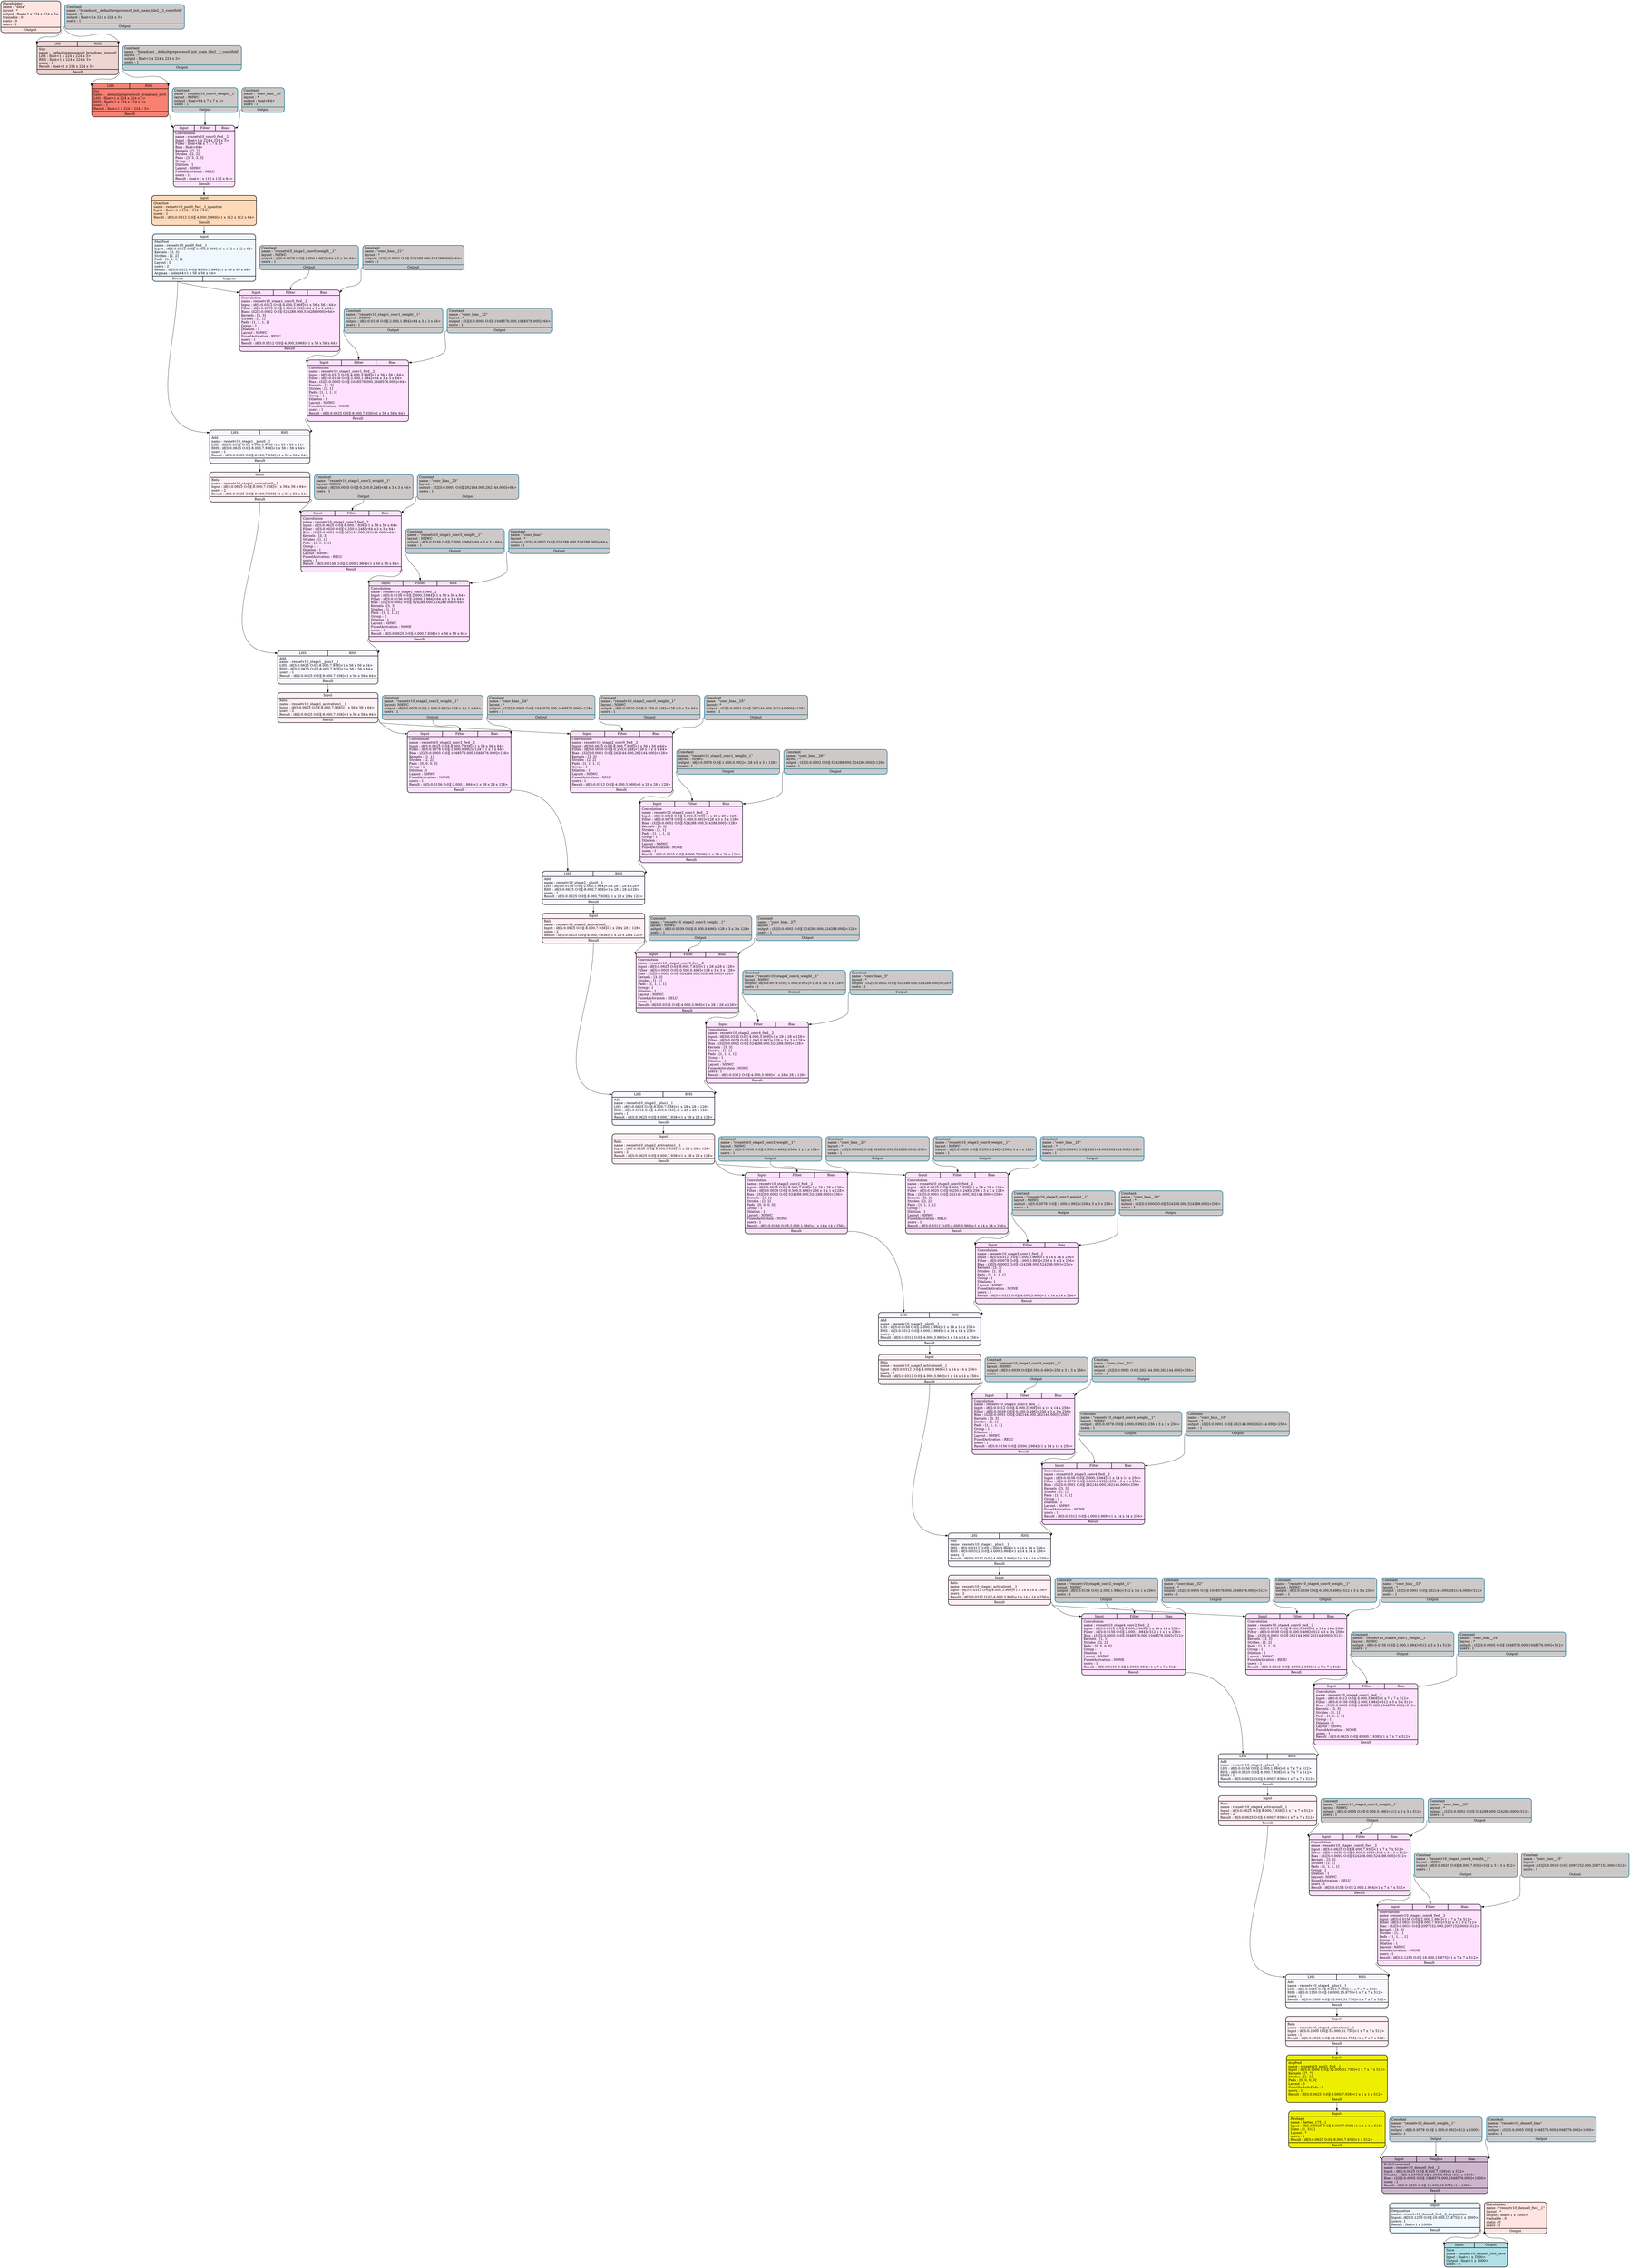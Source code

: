 digraph DAG {
	rankdir=TB;
resnetv10_stage4_conv4_fwd__2[
	label = "{{<Input>Input|<Filter>Filter|<Bias>Bias}|{Convolution\lname : resnetv10_stage4_conv4_fwd__2\lInput : i8[S:0.0156 O:0][-2.000,1.984]\<1 x 7 x 7 x 512\>\lFilter : i8[S:0.0625 O:0][-8.000,7.938]\<512 x 3 x 3 x 512\>\lBias : i32[S:0.0010 O:0][-2097152.000,2097152.000]\<512\>\lKernels : [3, 3]\lStrides : [1, 1]\lPads : [1, 1, 1, 1]\lGroup : 1\lDilation : 1\lLayout : NHWC\lFusedActivation : NONE\lusers : 1\lResult : i8[S:0.1250 O:0][-16.000,15.875]\<1 x 7 x 7 x 512\>\l}|{<Result>Result}}"
	shape = "record"
	style="filled,rounded"
	fillcolor=Thistle1
penwidth = 2];

resnetv10_stage4_conv3_fwd__2[
	label = "{{<Input>Input|<Filter>Filter|<Bias>Bias}|{Convolution\lname : resnetv10_stage4_conv3_fwd__2\lInput : i8[S:0.0625 O:0][-8.000,7.938]\<1 x 7 x 7 x 512\>\lFilter : i8[S:0.0039 O:0][-0.500,0.496]\<512 x 3 x 3 x 512\>\lBias : i32[S:0.0002 O:0][-524288.000,524288.000]\<512\>\lKernels : [3, 3]\lStrides : [1, 1]\lPads : [1, 1, 1, 1]\lGroup : 1\lDilation : 1\lLayout : NHWC\lFusedActivation : RELU\lusers : 1\lResult : i8[S:0.0156 O:0][-2.000,1.984]\<1 x 7 x 7 x 512\>\l}|{<Result>Result}}"
	shape = "record"
	style="filled,rounded"
	fillcolor=Thistle1
penwidth = 2];

resnetv10_stage4_activation0__1[
	label = "{{<Input>Input}|{Relu\lname : resnetv10_stage4_activation0__1\lInput : i8[S:0.0625 O:0][-8.000,7.938]\<1 x 7 x 7 x 512\>\lusers : 2\lResult : i8[S:0.0625 O:0][-8.000,7.938]\<1 x 7 x 7 x 512\>\l}|{<Result>Result}}"
	shape = "record"
	style="filled,rounded"
	fillcolor=LavenderBlush1
penwidth = 2];

resnetv10_stage4__plus0__1[
	label = "{{<LHS>LHS|<RHS>RHS}|{Add\lname : resnetv10_stage4__plus0__1\lLHS : i8[S:0.0156 O:0][-2.000,1.984]\<1 x 7 x 7 x 512\>\lRHS : i8[S:0.0625 O:0][-8.000,7.938]\<1 x 7 x 7 x 512\>\lusers : 1\lResult : i8[S:0.0625 O:0][-8.000,7.938]\<1 x 7 x 7 x 512\>\l}|{<Result>Result}}"
	shape = "record"
	style="filled,rounded"
	fillcolor=GhostWhite
penwidth = 2];

resnetv10_stage4_conv2_fwd__2[
	label = "{{<Input>Input|<Filter>Filter|<Bias>Bias}|{Convolution\lname : resnetv10_stage4_conv2_fwd__2\lInput : i8[S:0.0312 O:0][-4.000,3.969]\<1 x 14 x 14 x 256\>\lFilter : i8[S:0.0156 O:0][-2.000,1.984]\<512 x 1 x 1 x 256\>\lBias : i32[S:0.0005 O:0][-1048576.000,1048576.000]\<512\>\lKernels : [1, 1]\lStrides : [2, 2]\lPads : [0, 0, 0, 0]\lGroup : 1\lDilation : 1\lLayout : NHWC\lFusedActivation : NONE\lusers : 1\lResult : i8[S:0.0156 O:0][-2.000,1.984]\<1 x 7 x 7 x 512\>\l}|{<Result>Result}}"
	shape = "record"
	style="filled,rounded"
	fillcolor=Thistle1
penwidth = 2];

resnetv10_stage3_activation1__1[
	label = "{{<Input>Input}|{Relu\lname : resnetv10_stage3_activation1__1\lInput : i8[S:0.0312 O:0][-4.000,3.969]\<1 x 14 x 14 x 256\>\lusers : 2\lResult : i8[S:0.0312 O:0][-4.000,3.969]\<1 x 14 x 14 x 256\>\l}|{<Result>Result}}"
	shape = "record"
	style="filled,rounded"
	fillcolor=LavenderBlush1
penwidth = 2];

resnetv10_stage3__plus1__1[
	label = "{{<LHS>LHS|<RHS>RHS}|{Add\lname : resnetv10_stage3__plus1__1\lLHS : i8[S:0.0312 O:0][-4.000,3.969]\<1 x 14 x 14 x 256\>\lRHS : i8[S:0.0312 O:0][-4.000,3.969]\<1 x 14 x 14 x 256\>\lusers : 1\lResult : i8[S:0.0312 O:0][-4.000,3.969]\<1 x 14 x 14 x 256\>\l}|{<Result>Result}}"
	shape = "record"
	style="filled,rounded"
	fillcolor=GhostWhite
penwidth = 2];

resnetv10_stage3_activation0__1[
	label = "{{<Input>Input}|{Relu\lname : resnetv10_stage3_activation0__1\lInput : i8[S:0.0312 O:0][-4.000,3.969]\<1 x 14 x 14 x 256\>\lusers : 2\lResult : i8[S:0.0312 O:0][-4.000,3.969]\<1 x 14 x 14 x 256\>\l}|{<Result>Result}}"
	shape = "record"
	style="filled,rounded"
	fillcolor=LavenderBlush1
penwidth = 2];

resnetv10_stage3__plus0__1[
	label = "{{<LHS>LHS|<RHS>RHS}|{Add\lname : resnetv10_stage3__plus0__1\lLHS : i8[S:0.0156 O:0][-2.000,1.984]\<1 x 14 x 14 x 256\>\lRHS : i8[S:0.0312 O:0][-4.000,3.969]\<1 x 14 x 14 x 256\>\lusers : 1\lResult : i8[S:0.0312 O:0][-4.000,3.969]\<1 x 14 x 14 x 256\>\l}|{<Result>Result}}"
	shape = "record"
	style="filled,rounded"
	fillcolor=GhostWhite
penwidth = 2];

resnetv10_stage3_conv2_fwd__2[
	label = "{{<Input>Input|<Filter>Filter|<Bias>Bias}|{Convolution\lname : resnetv10_stage3_conv2_fwd__2\lInput : i8[S:0.0625 O:0][-8.000,7.938]\<1 x 28 x 28 x 128\>\lFilter : i8[S:0.0039 O:0][-0.500,0.496]\<256 x 1 x 1 x 128\>\lBias : i32[S:0.0002 O:0][-524288.000,524288.000]\<256\>\lKernels : [1, 1]\lStrides : [2, 2]\lPads : [0, 0, 0, 0]\lGroup : 1\lDilation : 1\lLayout : NHWC\lFusedActivation : NONE\lusers : 1\lResult : i8[S:0.0156 O:0][-2.000,1.984]\<1 x 14 x 14 x 256\>\l}|{<Result>Result}}"
	shape = "record"
	style="filled,rounded"
	fillcolor=Thistle1
penwidth = 2];

resnetv10_stage2_activation1__1[
	label = "{{<Input>Input}|{Relu\lname : resnetv10_stage2_activation1__1\lInput : i8[S:0.0625 O:0][-8.000,7.938]\<1 x 28 x 28 x 128\>\lusers : 2\lResult : i8[S:0.0625 O:0][-8.000,7.938]\<1 x 28 x 28 x 128\>\l}|{<Result>Result}}"
	shape = "record"
	style="filled,rounded"
	fillcolor=LavenderBlush1
penwidth = 2];

resnetv10_stage2__plus1__1[
	label = "{{<LHS>LHS|<RHS>RHS}|{Add\lname : resnetv10_stage2__plus1__1\lLHS : i8[S:0.0625 O:0][-8.000,7.938]\<1 x 28 x 28 x 128\>\lRHS : i8[S:0.0312 O:0][-4.000,3.969]\<1 x 28 x 28 x 128\>\lusers : 1\lResult : i8[S:0.0625 O:0][-8.000,7.938]\<1 x 28 x 28 x 128\>\l}|{<Result>Result}}"
	shape = "record"
	style="filled,rounded"
	fillcolor=GhostWhite
penwidth = 2];

resnetv10_stage2_activation0__1[
	label = "{{<Input>Input}|{Relu\lname : resnetv10_stage2_activation0__1\lInput : i8[S:0.0625 O:0][-8.000,7.938]\<1 x 28 x 28 x 128\>\lusers : 2\lResult : i8[S:0.0625 O:0][-8.000,7.938]\<1 x 28 x 28 x 128\>\l}|{<Result>Result}}"
	shape = "record"
	style="filled,rounded"
	fillcolor=LavenderBlush1
penwidth = 2];

resnetv10_stage2__plus0__1[
	label = "{{<LHS>LHS|<RHS>RHS}|{Add\lname : resnetv10_stage2__plus0__1\lLHS : i8[S:0.0156 O:0][-2.000,1.984]\<1 x 28 x 28 x 128\>\lRHS : i8[S:0.0625 O:0][-8.000,7.938]\<1 x 28 x 28 x 128\>\lusers : 1\lResult : i8[S:0.0625 O:0][-8.000,7.938]\<1 x 28 x 28 x 128\>\l}|{<Result>Result}}"
	shape = "record"
	style="filled,rounded"
	fillcolor=GhostWhite
penwidth = 2];

resnetv10_stage2_conv2_fwd__2[
	label = "{{<Input>Input|<Filter>Filter|<Bias>Bias}|{Convolution\lname : resnetv10_stage2_conv2_fwd__2\lInput : i8[S:0.0625 O:0][-8.000,7.938]\<1 x 56 x 56 x 64\>\lFilter : i8[S:0.0078 O:0][-1.000,0.992]\<128 x 1 x 1 x 64\>\lBias : i32[S:0.0005 O:0][-1048576.000,1048576.000]\<128\>\lKernels : [1, 1]\lStrides : [2, 2]\lPads : [0, 0, 0, 0]\lGroup : 1\lDilation : 1\lLayout : NHWC\lFusedActivation : NONE\lusers : 1\lResult : i8[S:0.0156 O:0][-2.000,1.984]\<1 x 28 x 28 x 128\>\l}|{<Result>Result}}"
	shape = "record"
	style="filled,rounded"
	fillcolor=Thistle1
penwidth = 2];

resnetv10_stage1_activation1__1[
	label = "{{<Input>Input}|{Relu\lname : resnetv10_stage1_activation1__1\lInput : i8[S:0.0625 O:0][-8.000,7.938]\<1 x 56 x 56 x 64\>\lusers : 2\lResult : i8[S:0.0625 O:0][-8.000,7.938]\<1 x 56 x 56 x 64\>\l}|{<Result>Result}}"
	shape = "record"
	style="filled,rounded"
	fillcolor=LavenderBlush1
penwidth = 2];

resnetv10_stage1__plus1__1[
	label = "{{<LHS>LHS|<RHS>RHS}|{Add\lname : resnetv10_stage1__plus1__1\lLHS : i8[S:0.0625 O:0][-8.000,7.938]\<1 x 56 x 56 x 64\>\lRHS : i8[S:0.0625 O:0][-8.000,7.938]\<1 x 56 x 56 x 64\>\lusers : 1\lResult : i8[S:0.0625 O:0][-8.000,7.938]\<1 x 56 x 56 x 64\>\l}|{<Result>Result}}"
	shape = "record"
	style="filled,rounded"
	fillcolor=GhostWhite
penwidth = 2];

resnetv10_stage1_activation0__1[
	label = "{{<Input>Input}|{Relu\lname : resnetv10_stage1_activation0__1\lInput : i8[S:0.0625 O:0][-8.000,7.938]\<1 x 56 x 56 x 64\>\lusers : 2\lResult : i8[S:0.0625 O:0][-8.000,7.938]\<1 x 56 x 56 x 64\>\l}|{<Result>Result}}"
	shape = "record"
	style="filled,rounded"
	fillcolor=LavenderBlush1
penwidth = 2];

resnetv10_stage1__plus0__1[
	label = "{{<LHS>LHS|<RHS>RHS}|{Add\lname : resnetv10_stage1__plus0__1\lLHS : i8[S:0.0312 O:0][-4.000,3.969]\<1 x 56 x 56 x 64\>\lRHS : i8[S:0.0625 O:0][-8.000,7.938]\<1 x 56 x 56 x 64\>\lusers : 1\lResult : i8[S:0.0625 O:0][-8.000,7.938]\<1 x 56 x 56 x 64\>\l}|{<Result>Result}}"
	shape = "record"
	style="filled,rounded"
	fillcolor=GhostWhite
penwidth = 2];

resnetv10_pool0_fwd__1[
	label = "{{<Input>Input}|{MaxPool\lname : resnetv10_pool0_fwd__1\lInput : i8[S:0.0312 O:0][-4.000,3.969]\<1 x 112 x 112 x 64\>\lKernels : [3, 3]\lStrides : [2, 2]\lPads : [1, 1, 1, 1]\lLayout : 0\lusers : 2\lResult : i8[S:0.0312 O:0][-4.000,3.969]\<1 x 56 x 56 x 64\>\lArgmax : index64\<1 x 56 x 56 x 64\>\l}|{<Result>Result|<Argmax>Argmax}}"
	shape = "record"
	style="filled,rounded"
	fillcolor=AliceBlue
penwidth = 2];

resnetv10_pool0_fwd__1_quantize[
	label = "{{<Input>Input}|{Quantize\lname : resnetv10_pool0_fwd__1_quantize\lInput : float\<1 x 112 x 112 x 64\>\lusers : 1\lResult : i8[S:0.0312 O:0][-4.000,3.969]\<1 x 112 x 112 x 64\>\l}|{<Result>Result}}"
	shape = "record"
	style="filled,rounded"
	fillcolor=PeachPuff1
penwidth = 2];

resnetv10_conv0_fwd__2[
	label = "{{<Input>Input|<Filter>Filter|<Bias>Bias}|{Convolution\lname : resnetv10_conv0_fwd__2\lInput : float\<1 x 224 x 224 x 3\>\lFilter : float\<64 x 7 x 7 x 3\>\lBias : float\<64\>\lKernels : [7, 7]\lStrides : [2, 2]\lPads : [3, 3, 3, 3]\lGroup : 1\lDilation : 1\lLayout : NHWC\lFusedActivation : RELU\lusers : 1\lResult : float\<1 x 112 x 112 x 64\>\l}|{<Result>Result}}"
	shape = "record"
	style="filled,rounded"
	fillcolor=Thistle1
penwidth = 2];

_defaultpreprocess0_broadcast_div0[
	label = "{{<LHS>LHS|<RHS>RHS}|{Div\lname : _defaultpreprocess0_broadcast_div0\lLHS : float\<1 x 224 x 224 x 3\>\lRHS : float\<1 x 224 x 224 x 3\>\lusers : 1\lResult : float\<1 x 224 x 224 x 3\>\l}|{<Result>Result}}"
	shape = "record"
	style="filled,rounded"
	fillcolor=Salmon
penwidth = 2];

_defaultpreprocess0_broadcast_minus0[
	label = "{{<LHS>LHS|<RHS>RHS}|{Sub\lname : _defaultpreprocess0_broadcast_minus0\lLHS : float\<1 x 224 x 224 x 3\>\lRHS : float\<1 x 224 x 224 x 3\>\lusers : 1\lResult : float\<1 x 224 x 224 x 3\>\l}|{<Result>Result}}"
	shape = "record"
	style="filled,rounded"
	fillcolor=MistyRose2
penwidth = 2];

data[
	label = "{{Placeholder\lname : \"data\"\llayout : *\loutput : float\<1 x 224 x 224 x 3\>\ltrainable : 0\lstatic : 0\lusers : 1\l}|{<Output>Output}}"
	shape = "record"
	style="filled,rounded"
	fillcolor=MistyRose1
penwidth = 2];

broadcast__defaultpreprocess0_init_mean_tile2__2_constfold[
	label = "{{Constant\lname : \"broadcast__defaultpreprocess0_init_mean_tile2__2_constfold\"\llayout : *\loutput : float\<1 x 224 x 224 x 3\>\lusers : 1\l}|{<Output>Output}}"
	shape = "record"
	style="filled,rounded"
	fillcolor=Snow3 color=DeepSkyBlue4
penwidth = 2];

broadcast__defaultpreprocess0_init_scale_tile2__2_constfold[
	label = "{{Constant\lname : \"broadcast__defaultpreprocess0_init_scale_tile2__2_constfold\"\llayout : *\loutput : float\<1 x 224 x 224 x 3\>\lusers : 1\l}|{<Output>Output}}"
	shape = "record"
	style="filled,rounded"
	fillcolor=Snow3 color=DeepSkyBlue4
penwidth = 2];

resnetv10_conv0_weight__1[
	label = "{{Constant\lname : \"resnetv10_conv0_weight__1\"\llayout : NHWC\loutput : float\<64 x 7 x 7 x 3\>\lusers : 1\l}|{<Output>Output}}"
	shape = "record"
	style="filled,rounded"
	fillcolor=Snow3 color=DeepSkyBlue4
penwidth = 2];

conv_bias__20[
	label = "{{Constant\lname : \"conv_bias__20\"\llayout : *\loutput : float\<64\>\lusers : 1\l}|{<Output>Output}}"
	shape = "record"
	style="filled,rounded"
	fillcolor=Snow3 color=DeepSkyBlue4
penwidth = 2];

resnetv10_stage1_conv1_fwd__2[
	label = "{{<Input>Input|<Filter>Filter|<Bias>Bias}|{Convolution\lname : resnetv10_stage1_conv1_fwd__2\lInput : i8[S:0.0312 O:0][-4.000,3.969]\<1 x 56 x 56 x 64\>\lFilter : i8[S:0.0156 O:0][-2.000,1.984]\<64 x 3 x 3 x 64\>\lBias : i32[S:0.0005 O:0][-1048576.000,1048576.000]\<64\>\lKernels : [3, 3]\lStrides : [1, 1]\lPads : [1, 1, 1, 1]\lGroup : 1\lDilation : 1\lLayout : NHWC\lFusedActivation : NONE\lusers : 1\lResult : i8[S:0.0625 O:0][-8.000,7.938]\<1 x 56 x 56 x 64\>\l}|{<Result>Result}}"
	shape = "record"
	style="filled,rounded"
	fillcolor=Thistle1
penwidth = 2];

resnetv10_stage1_conv0_fwd__2[
	label = "{{<Input>Input|<Filter>Filter|<Bias>Bias}|{Convolution\lname : resnetv10_stage1_conv0_fwd__2\lInput : i8[S:0.0312 O:0][-4.000,3.969]\<1 x 56 x 56 x 64\>\lFilter : i8[S:0.0078 O:0][-1.000,0.992]\<64 x 3 x 3 x 64\>\lBias : i32[S:0.0002 O:0][-524288.000,524288.000]\<64\>\lKernels : [3, 3]\lStrides : [1, 1]\lPads : [1, 1, 1, 1]\lGroup : 1\lDilation : 1\lLayout : NHWC\lFusedActivation : RELU\lusers : 1\lResult : i8[S:0.0312 O:0][-4.000,3.969]\<1 x 56 x 56 x 64\>\l}|{<Result>Result}}"
	shape = "record"
	style="filled,rounded"
	fillcolor=Thistle1
penwidth = 2];

resnetv10_stage1_conv0_weight__1[
	label = "{{Constant\lname : \"resnetv10_stage1_conv0_weight__1\"\llayout : NHWC\loutput : i8[S:0.0078 O:0][-1.000,0.992]\<64 x 3 x 3 x 64\>\lusers : 1\l}|{<Output>Output}}"
	shape = "record"
	style="filled,rounded"
	fillcolor=Snow3 color=DeepSkyBlue4
penwidth = 2];

conv_bias__21[
	label = "{{Constant\lname : \"conv_bias__21\"\llayout : *\loutput : i32[S:0.0002 O:0][-524288.000,524288.000]\<64\>\lusers : 1\l}|{<Output>Output}}"
	shape = "record"
	style="filled,rounded"
	fillcolor=Snow3 color=DeepSkyBlue4
penwidth = 2];

resnetv10_stage1_conv1_weight__1[
	label = "{{Constant\lname : \"resnetv10_stage1_conv1_weight__1\"\llayout : NHWC\loutput : i8[S:0.0156 O:0][-2.000,1.984]\<64 x 3 x 3 x 64\>\lusers : 1\l}|{<Output>Output}}"
	shape = "record"
	style="filled,rounded"
	fillcolor=Snow3 color=DeepSkyBlue4
penwidth = 2];

conv_bias__22[
	label = "{{Constant\lname : \"conv_bias__22\"\llayout : *\loutput : i32[S:0.0005 O:0][-1048576.000,1048576.000]\<64\>\lusers : 1\l}|{<Output>Output}}"
	shape = "record"
	style="filled,rounded"
	fillcolor=Snow3 color=DeepSkyBlue4
penwidth = 2];

resnetv10_stage1_conv3_fwd__2[
	label = "{{<Input>Input|<Filter>Filter|<Bias>Bias}|{Convolution\lname : resnetv10_stage1_conv3_fwd__2\lInput : i8[S:0.0156 O:0][-2.000,1.984]\<1 x 56 x 56 x 64\>\lFilter : i8[S:0.0156 O:0][-2.000,1.984]\<64 x 3 x 3 x 64\>\lBias : i32[S:0.0002 O:0][-524288.000,524288.000]\<64\>\lKernels : [3, 3]\lStrides : [1, 1]\lPads : [1, 1, 1, 1]\lGroup : 1\lDilation : 1\lLayout : NHWC\lFusedActivation : NONE\lusers : 1\lResult : i8[S:0.0625 O:0][-8.000,7.938]\<1 x 56 x 56 x 64\>\l}|{<Result>Result}}"
	shape = "record"
	style="filled,rounded"
	fillcolor=Thistle1
penwidth = 2];

resnetv10_stage1_conv2_fwd__2[
	label = "{{<Input>Input|<Filter>Filter|<Bias>Bias}|{Convolution\lname : resnetv10_stage1_conv2_fwd__2\lInput : i8[S:0.0625 O:0][-8.000,7.938]\<1 x 56 x 56 x 64\>\lFilter : i8[S:0.0020 O:0][-0.250,0.248]\<64 x 3 x 3 x 64\>\lBias : i32[S:0.0001 O:0][-262144.000,262144.000]\<64\>\lKernels : [3, 3]\lStrides : [1, 1]\lPads : [1, 1, 1, 1]\lGroup : 1\lDilation : 1\lLayout : NHWC\lFusedActivation : RELU\lusers : 1\lResult : i8[S:0.0156 O:0][-2.000,1.984]\<1 x 56 x 56 x 64\>\l}|{<Result>Result}}"
	shape = "record"
	style="filled,rounded"
	fillcolor=Thistle1
penwidth = 2];

resnetv10_stage1_conv2_weight__1[
	label = "{{Constant\lname : \"resnetv10_stage1_conv2_weight__1\"\llayout : NHWC\loutput : i8[S:0.0020 O:0][-0.250,0.248]\<64 x 3 x 3 x 64\>\lusers : 1\l}|{<Output>Output}}"
	shape = "record"
	style="filled,rounded"
	fillcolor=Snow3 color=DeepSkyBlue4
penwidth = 2];

conv_bias__23[
	label = "{{Constant\lname : \"conv_bias__23\"\llayout : *\loutput : i32[S:0.0001 O:0][-262144.000,262144.000]\<64\>\lusers : 1\l}|{<Output>Output}}"
	shape = "record"
	style="filled,rounded"
	fillcolor=Snow3 color=DeepSkyBlue4
penwidth = 2];

resnetv10_stage1_conv3_weight__1[
	label = "{{Constant\lname : \"resnetv10_stage1_conv3_weight__1\"\llayout : NHWC\loutput : i8[S:0.0156 O:0][-2.000,1.984]\<64 x 3 x 3 x 64\>\lusers : 1\l}|{<Output>Output}}"
	shape = "record"
	style="filled,rounded"
	fillcolor=Snow3 color=DeepSkyBlue4
penwidth = 2];

conv_bias[
	label = "{{Constant\lname : \"conv_bias\"\llayout : *\loutput : i32[S:0.0002 O:0][-524288.000,524288.000]\<64\>\lusers : 1\l}|{<Output>Output}}"
	shape = "record"
	style="filled,rounded"
	fillcolor=Snow3 color=DeepSkyBlue4
penwidth = 2];

resnetv10_stage2_conv2_weight__1[
	label = "{{Constant\lname : \"resnetv10_stage2_conv2_weight__1\"\llayout : NHWC\loutput : i8[S:0.0078 O:0][-1.000,0.992]\<128 x 1 x 1 x 64\>\lusers : 1\l}|{<Output>Output}}"
	shape = "record"
	style="filled,rounded"
	fillcolor=Snow3 color=DeepSkyBlue4
penwidth = 2];

conv_bias__24[
	label = "{{Constant\lname : \"conv_bias__24\"\llayout : *\loutput : i32[S:0.0005 O:0][-1048576.000,1048576.000]\<128\>\lusers : 1\l}|{<Output>Output}}"
	shape = "record"
	style="filled,rounded"
	fillcolor=Snow3 color=DeepSkyBlue4
penwidth = 2];

resnetv10_stage2_conv1_fwd__2[
	label = "{{<Input>Input|<Filter>Filter|<Bias>Bias}|{Convolution\lname : resnetv10_stage2_conv1_fwd__2\lInput : i8[S:0.0312 O:0][-4.000,3.969]\<1 x 28 x 28 x 128\>\lFilter : i8[S:0.0078 O:0][-1.000,0.992]\<128 x 3 x 3 x 128\>\lBias : i32[S:0.0002 O:0][-524288.000,524288.000]\<128\>\lKernels : [3, 3]\lStrides : [1, 1]\lPads : [1, 1, 1, 1]\lGroup : 1\lDilation : 1\lLayout : NHWC\lFusedActivation : NONE\lusers : 1\lResult : i8[S:0.0625 O:0][-8.000,7.938]\<1 x 28 x 28 x 128\>\l}|{<Result>Result}}"
	shape = "record"
	style="filled,rounded"
	fillcolor=Thistle1
penwidth = 2];

resnetv10_stage2_conv0_fwd__2[
	label = "{{<Input>Input|<Filter>Filter|<Bias>Bias}|{Convolution\lname : resnetv10_stage2_conv0_fwd__2\lInput : i8[S:0.0625 O:0][-8.000,7.938]\<1 x 56 x 56 x 64\>\lFilter : i8[S:0.0020 O:0][-0.250,0.248]\<128 x 3 x 3 x 64\>\lBias : i32[S:0.0001 O:0][-262144.000,262144.000]\<128\>\lKernels : [3, 3]\lStrides : [2, 2]\lPads : [1, 1, 1, 1]\lGroup : 1\lDilation : 1\lLayout : NHWC\lFusedActivation : RELU\lusers : 1\lResult : i8[S:0.0312 O:0][-4.000,3.969]\<1 x 28 x 28 x 128\>\l}|{<Result>Result}}"
	shape = "record"
	style="filled,rounded"
	fillcolor=Thistle1
penwidth = 2];

resnetv10_stage2_conv0_weight__1[
	label = "{{Constant\lname : \"resnetv10_stage2_conv0_weight__1\"\llayout : NHWC\loutput : i8[S:0.0020 O:0][-0.250,0.248]\<128 x 3 x 3 x 64\>\lusers : 1\l}|{<Output>Output}}"
	shape = "record"
	style="filled,rounded"
	fillcolor=Snow3 color=DeepSkyBlue4
penwidth = 2];

conv_bias__25[
	label = "{{Constant\lname : \"conv_bias__25\"\llayout : *\loutput : i32[S:0.0001 O:0][-262144.000,262144.000]\<128\>\lusers : 1\l}|{<Output>Output}}"
	shape = "record"
	style="filled,rounded"
	fillcolor=Snow3 color=DeepSkyBlue4
penwidth = 2];

resnetv10_stage2_conv1_weight__1[
	label = "{{Constant\lname : \"resnetv10_stage2_conv1_weight__1\"\llayout : NHWC\loutput : i8[S:0.0078 O:0][-1.000,0.992]\<128 x 3 x 3 x 128\>\lusers : 1\l}|{<Output>Output}}"
	shape = "record"
	style="filled,rounded"
	fillcolor=Snow3 color=DeepSkyBlue4
penwidth = 2];

conv_bias__26[
	label = "{{Constant\lname : \"conv_bias__26\"\llayout : *\loutput : i32[S:0.0002 O:0][-524288.000,524288.000]\<128\>\lusers : 1\l}|{<Output>Output}}"
	shape = "record"
	style="filled,rounded"
	fillcolor=Snow3 color=DeepSkyBlue4
penwidth = 2];

resnetv10_stage2_conv4_fwd__2[
	label = "{{<Input>Input|<Filter>Filter|<Bias>Bias}|{Convolution\lname : resnetv10_stage2_conv4_fwd__2\lInput : i8[S:0.0312 O:0][-4.000,3.969]\<1 x 28 x 28 x 128\>\lFilter : i8[S:0.0078 O:0][-1.000,0.992]\<128 x 3 x 3 x 128\>\lBias : i32[S:0.0002 O:0][-524288.000,524288.000]\<128\>\lKernels : [3, 3]\lStrides : [1, 1]\lPads : [1, 1, 1, 1]\lGroup : 1\lDilation : 1\lLayout : NHWC\lFusedActivation : NONE\lusers : 1\lResult : i8[S:0.0312 O:0][-4.000,3.969]\<1 x 28 x 28 x 128\>\l}|{<Result>Result}}"
	shape = "record"
	style="filled,rounded"
	fillcolor=Thistle1
penwidth = 2];

resnetv10_stage2_conv3_fwd__2[
	label = "{{<Input>Input|<Filter>Filter|<Bias>Bias}|{Convolution\lname : resnetv10_stage2_conv3_fwd__2\lInput : i8[S:0.0625 O:0][-8.000,7.938]\<1 x 28 x 28 x 128\>\lFilter : i8[S:0.0039 O:0][-0.500,0.496]\<128 x 3 x 3 x 128\>\lBias : i32[S:0.0002 O:0][-524288.000,524288.000]\<128\>\lKernels : [3, 3]\lStrides : [1, 1]\lPads : [1, 1, 1, 1]\lGroup : 1\lDilation : 1\lLayout : NHWC\lFusedActivation : RELU\lusers : 1\lResult : i8[S:0.0312 O:0][-4.000,3.969]\<1 x 28 x 28 x 128\>\l}|{<Result>Result}}"
	shape = "record"
	style="filled,rounded"
	fillcolor=Thistle1
penwidth = 2];

resnetv10_stage2_conv3_weight__1[
	label = "{{Constant\lname : \"resnetv10_stage2_conv3_weight__1\"\llayout : NHWC\loutput : i8[S:0.0039 O:0][-0.500,0.496]\<128 x 3 x 3 x 128\>\lusers : 1\l}|{<Output>Output}}"
	shape = "record"
	style="filled,rounded"
	fillcolor=Snow3 color=DeepSkyBlue4
penwidth = 2];

conv_bias__27[
	label = "{{Constant\lname : \"conv_bias__27\"\llayout : *\loutput : i32[S:0.0002 O:0][-524288.000,524288.000]\<128\>\lusers : 1\l}|{<Output>Output}}"
	shape = "record"
	style="filled,rounded"
	fillcolor=Snow3 color=DeepSkyBlue4
penwidth = 2];

resnetv10_stage2_conv4_weight__1[
	label = "{{Constant\lname : \"resnetv10_stage2_conv4_weight__1\"\llayout : NHWC\loutput : i8[S:0.0078 O:0][-1.000,0.992]\<128 x 3 x 3 x 128\>\lusers : 1\l}|{<Output>Output}}"
	shape = "record"
	style="filled,rounded"
	fillcolor=Snow3 color=DeepSkyBlue4
penwidth = 2];

conv_bias__5[
	label = "{{Constant\lname : \"conv_bias__5\"\llayout : *\loutput : i32[S:0.0002 O:0][-524288.000,524288.000]\<128\>\lusers : 1\l}|{<Output>Output}}"
	shape = "record"
	style="filled,rounded"
	fillcolor=Snow3 color=DeepSkyBlue4
penwidth = 2];

resnetv10_stage3_conv2_weight__1[
	label = "{{Constant\lname : \"resnetv10_stage3_conv2_weight__1\"\llayout : NHWC\loutput : i8[S:0.0039 O:0][-0.500,0.496]\<256 x 1 x 1 x 128\>\lusers : 1\l}|{<Output>Output}}"
	shape = "record"
	style="filled,rounded"
	fillcolor=Snow3 color=DeepSkyBlue4
penwidth = 2];

conv_bias__28[
	label = "{{Constant\lname : \"conv_bias__28\"\llayout : *\loutput : i32[S:0.0002 O:0][-524288.000,524288.000]\<256\>\lusers : 1\l}|{<Output>Output}}"
	shape = "record"
	style="filled,rounded"
	fillcolor=Snow3 color=DeepSkyBlue4
penwidth = 2];

resnetv10_stage3_conv1_fwd__2[
	label = "{{<Input>Input|<Filter>Filter|<Bias>Bias}|{Convolution\lname : resnetv10_stage3_conv1_fwd__2\lInput : i8[S:0.0312 O:0][-4.000,3.969]\<1 x 14 x 14 x 256\>\lFilter : i8[S:0.0078 O:0][-1.000,0.992]\<256 x 3 x 3 x 256\>\lBias : i32[S:0.0002 O:0][-524288.000,524288.000]\<256\>\lKernels : [3, 3]\lStrides : [1, 1]\lPads : [1, 1, 1, 1]\lGroup : 1\lDilation : 1\lLayout : NHWC\lFusedActivation : NONE\lusers : 1\lResult : i8[S:0.0312 O:0][-4.000,3.969]\<1 x 14 x 14 x 256\>\l}|{<Result>Result}}"
	shape = "record"
	style="filled,rounded"
	fillcolor=Thistle1
penwidth = 2];

resnetv10_stage3_conv0_fwd__2[
	label = "{{<Input>Input|<Filter>Filter|<Bias>Bias}|{Convolution\lname : resnetv10_stage3_conv0_fwd__2\lInput : i8[S:0.0625 O:0][-8.000,7.938]\<1 x 28 x 28 x 128\>\lFilter : i8[S:0.0020 O:0][-0.250,0.248]\<256 x 3 x 3 x 128\>\lBias : i32[S:0.0001 O:0][-262144.000,262144.000]\<256\>\lKernels : [3, 3]\lStrides : [2, 2]\lPads : [1, 1, 1, 1]\lGroup : 1\lDilation : 1\lLayout : NHWC\lFusedActivation : RELU\lusers : 1\lResult : i8[S:0.0312 O:0][-4.000,3.969]\<1 x 14 x 14 x 256\>\l}|{<Result>Result}}"
	shape = "record"
	style="filled,rounded"
	fillcolor=Thistle1
penwidth = 2];

resnetv10_stage3_conv0_weight__1[
	label = "{{Constant\lname : \"resnetv10_stage3_conv0_weight__1\"\llayout : NHWC\loutput : i8[S:0.0020 O:0][-0.250,0.248]\<256 x 3 x 3 x 128\>\lusers : 1\l}|{<Output>Output}}"
	shape = "record"
	style="filled,rounded"
	fillcolor=Snow3 color=DeepSkyBlue4
penwidth = 2];

conv_bias__29[
	label = "{{Constant\lname : \"conv_bias__29\"\llayout : *\loutput : i32[S:0.0001 O:0][-262144.000,262144.000]\<256\>\lusers : 1\l}|{<Output>Output}}"
	shape = "record"
	style="filled,rounded"
	fillcolor=Snow3 color=DeepSkyBlue4
penwidth = 2];

resnetv10_stage3_conv1_weight__1[
	label = "{{Constant\lname : \"resnetv10_stage3_conv1_weight__1\"\llayout : NHWC\loutput : i8[S:0.0078 O:0][-1.000,0.992]\<256 x 3 x 3 x 256\>\lusers : 1\l}|{<Output>Output}}"
	shape = "record"
	style="filled,rounded"
	fillcolor=Snow3 color=DeepSkyBlue4
penwidth = 2];

conv_bias__30[
	label = "{{Constant\lname : \"conv_bias__30\"\llayout : *\loutput : i32[S:0.0002 O:0][-524288.000,524288.000]\<256\>\lusers : 1\l}|{<Output>Output}}"
	shape = "record"
	style="filled,rounded"
	fillcolor=Snow3 color=DeepSkyBlue4
penwidth = 2];

resnetv10_stage3_conv4_fwd__2[
	label = "{{<Input>Input|<Filter>Filter|<Bias>Bias}|{Convolution\lname : resnetv10_stage3_conv4_fwd__2\lInput : i8[S:0.0156 O:0][-2.000,1.984]\<1 x 14 x 14 x 256\>\lFilter : i8[S:0.0078 O:0][-1.000,0.992]\<256 x 3 x 3 x 256\>\lBias : i32[S:0.0001 O:0][-262144.000,262144.000]\<256\>\lKernels : [3, 3]\lStrides : [1, 1]\lPads : [1, 1, 1, 1]\lGroup : 1\lDilation : 1\lLayout : NHWC\lFusedActivation : NONE\lusers : 1\lResult : i8[S:0.0312 O:0][-4.000,3.969]\<1 x 14 x 14 x 256\>\l}|{<Result>Result}}"
	shape = "record"
	style="filled,rounded"
	fillcolor=Thistle1
penwidth = 2];

resnetv10_stage3_conv3_fwd__2[
	label = "{{<Input>Input|<Filter>Filter|<Bias>Bias}|{Convolution\lname : resnetv10_stage3_conv3_fwd__2\lInput : i8[S:0.0312 O:0][-4.000,3.969]\<1 x 14 x 14 x 256\>\lFilter : i8[S:0.0039 O:0][-0.500,0.496]\<256 x 3 x 3 x 256\>\lBias : i32[S:0.0001 O:0][-262144.000,262144.000]\<256\>\lKernels : [3, 3]\lStrides : [1, 1]\lPads : [1, 1, 1, 1]\lGroup : 1\lDilation : 1\lLayout : NHWC\lFusedActivation : RELU\lusers : 1\lResult : i8[S:0.0156 O:0][-2.000,1.984]\<1 x 14 x 14 x 256\>\l}|{<Result>Result}}"
	shape = "record"
	style="filled,rounded"
	fillcolor=Thistle1
penwidth = 2];

resnetv10_stage3_conv3_weight__1[
	label = "{{Constant\lname : \"resnetv10_stage3_conv3_weight__1\"\llayout : NHWC\loutput : i8[S:0.0039 O:0][-0.500,0.496]\<256 x 3 x 3 x 256\>\lusers : 1\l}|{<Output>Output}}"
	shape = "record"
	style="filled,rounded"
	fillcolor=Snow3 color=DeepSkyBlue4
penwidth = 2];

conv_bias__31[
	label = "{{Constant\lname : \"conv_bias__31\"\llayout : *\loutput : i32[S:0.0001 O:0][-262144.000,262144.000]\<256\>\lusers : 1\l}|{<Output>Output}}"
	shape = "record"
	style="filled,rounded"
	fillcolor=Snow3 color=DeepSkyBlue4
penwidth = 2];

resnetv10_stage3_conv4_weight__1[
	label = "{{Constant\lname : \"resnetv10_stage3_conv4_weight__1\"\llayout : NHWC\loutput : i8[S:0.0078 O:0][-1.000,0.992]\<256 x 3 x 3 x 256\>\lusers : 1\l}|{<Output>Output}}"
	shape = "record"
	style="filled,rounded"
	fillcolor=Snow3 color=DeepSkyBlue4
penwidth = 2];

conv_bias__10[
	label = "{{Constant\lname : \"conv_bias__10\"\llayout : *\loutput : i32[S:0.0001 O:0][-262144.000,262144.000]\<256\>\lusers : 1\l}|{<Output>Output}}"
	shape = "record"
	style="filled,rounded"
	fillcolor=Snow3 color=DeepSkyBlue4
penwidth = 2];

resnetv10_stage4_conv2_weight__1[
	label = "{{Constant\lname : \"resnetv10_stage4_conv2_weight__1\"\llayout : NHWC\loutput : i8[S:0.0156 O:0][-2.000,1.984]\<512 x 1 x 1 x 256\>\lusers : 1\l}|{<Output>Output}}"
	shape = "record"
	style="filled,rounded"
	fillcolor=Snow3 color=DeepSkyBlue4
penwidth = 2];

conv_bias__32[
	label = "{{Constant\lname : \"conv_bias__32\"\llayout : *\loutput : i32[S:0.0005 O:0][-1048576.000,1048576.000]\<512\>\lusers : 1\l}|{<Output>Output}}"
	shape = "record"
	style="filled,rounded"
	fillcolor=Snow3 color=DeepSkyBlue4
penwidth = 2];

resnetv10_stage4_conv1_fwd__2[
	label = "{{<Input>Input|<Filter>Filter|<Bias>Bias}|{Convolution\lname : resnetv10_stage4_conv1_fwd__2\lInput : i8[S:0.0312 O:0][-4.000,3.969]\<1 x 7 x 7 x 512\>\lFilter : i8[S:0.0156 O:0][-2.000,1.984]\<512 x 3 x 3 x 512\>\lBias : i32[S:0.0005 O:0][-1048576.000,1048576.000]\<512\>\lKernels : [3, 3]\lStrides : [1, 1]\lPads : [1, 1, 1, 1]\lGroup : 1\lDilation : 1\lLayout : NHWC\lFusedActivation : NONE\lusers : 1\lResult : i8[S:0.0625 O:0][-8.000,7.938]\<1 x 7 x 7 x 512\>\l}|{<Result>Result}}"
	shape = "record"
	style="filled,rounded"
	fillcolor=Thistle1
penwidth = 2];

resnetv10_stage4_conv0_fwd__2[
	label = "{{<Input>Input|<Filter>Filter|<Bias>Bias}|{Convolution\lname : resnetv10_stage4_conv0_fwd__2\lInput : i8[S:0.0312 O:0][-4.000,3.969]\<1 x 14 x 14 x 256\>\lFilter : i8[S:0.0039 O:0][-0.500,0.496]\<512 x 3 x 3 x 256\>\lBias : i32[S:0.0001 O:0][-262144.000,262144.000]\<512\>\lKernels : [3, 3]\lStrides : [2, 2]\lPads : [1, 1, 1, 1]\lGroup : 1\lDilation : 1\lLayout : NHWC\lFusedActivation : RELU\lusers : 1\lResult : i8[S:0.0312 O:0][-4.000,3.969]\<1 x 7 x 7 x 512\>\l}|{<Result>Result}}"
	shape = "record"
	style="filled,rounded"
	fillcolor=Thistle1
penwidth = 2];

resnetv10_stage4_conv0_weight__1[
	label = "{{Constant\lname : \"resnetv10_stage4_conv0_weight__1\"\llayout : NHWC\loutput : i8[S:0.0039 O:0][-0.500,0.496]\<512 x 3 x 3 x 256\>\lusers : 1\l}|{<Output>Output}}"
	shape = "record"
	style="filled,rounded"
	fillcolor=Snow3 color=DeepSkyBlue4
penwidth = 2];

conv_bias__33[
	label = "{{Constant\lname : \"conv_bias__33\"\llayout : *\loutput : i32[S:0.0001 O:0][-262144.000,262144.000]\<512\>\lusers : 1\l}|{<Output>Output}}"
	shape = "record"
	style="filled,rounded"
	fillcolor=Snow3 color=DeepSkyBlue4
penwidth = 2];

resnetv10_stage4_conv1_weight__1[
	label = "{{Constant\lname : \"resnetv10_stage4_conv1_weight__1\"\llayout : NHWC\loutput : i8[S:0.0156 O:0][-2.000,1.984]\<512 x 3 x 3 x 512\>\lusers : 1\l}|{<Output>Output}}"
	shape = "record"
	style="filled,rounded"
	fillcolor=Snow3 color=DeepSkyBlue4
penwidth = 2];

conv_bias__34[
	label = "{{Constant\lname : \"conv_bias__34\"\llayout : *\loutput : i32[S:0.0005 O:0][-1048576.000,1048576.000]\<512\>\lusers : 1\l}|{<Output>Output}}"
	shape = "record"
	style="filled,rounded"
	fillcolor=Snow3 color=DeepSkyBlue4
penwidth = 2];

resnetv10_stage4_conv3_weight__1[
	label = "{{Constant\lname : \"resnetv10_stage4_conv3_weight__1\"\llayout : NHWC\loutput : i8[S:0.0039 O:0][-0.500,0.496]\<512 x 3 x 3 x 512\>\lusers : 1\l}|{<Output>Output}}"
	shape = "record"
	style="filled,rounded"
	fillcolor=Snow3 color=DeepSkyBlue4
penwidth = 2];

conv_bias__35[
	label = "{{Constant\lname : \"conv_bias__35\"\llayout : *\loutput : i32[S:0.0002 O:0][-524288.000,524288.000]\<512\>\lusers : 1\l}|{<Output>Output}}"
	shape = "record"
	style="filled,rounded"
	fillcolor=Snow3 color=DeepSkyBlue4
penwidth = 2];

resnetv10_stage4_conv4_weight__1[
	label = "{{Constant\lname : \"resnetv10_stage4_conv4_weight__1\"\llayout : NHWC\loutput : i8[S:0.0625 O:0][-8.000,7.938]\<512 x 3 x 3 x 512\>\lusers : 1\l}|{<Output>Output}}"
	shape = "record"
	style="filled,rounded"
	fillcolor=Snow3 color=DeepSkyBlue4
penwidth = 2];

conv_bias__15[
	label = "{{Constant\lname : \"conv_bias__15\"\llayout : *\loutput : i32[S:0.0010 O:0][-2097152.000,2097152.000]\<512\>\lusers : 1\l}|{<Output>Output}}"
	shape = "record"
	style="filled,rounded"
	fillcolor=Snow3 color=DeepSkyBlue4
penwidth = 2];

resnetv10_stage4_activation1__1[
	label = "{{<Input>Input}|{Relu\lname : resnetv10_stage4_activation1__1\lInput : i8[S:0.2500 O:0][-32.000,31.750]\<1 x 7 x 7 x 512\>\lusers : 1\lResult : i8[S:0.2500 O:0][-32.000,31.750]\<1 x 7 x 7 x 512\>\l}|{<Result>Result}}"
	shape = "record"
	style="filled,rounded"
	fillcolor=LavenderBlush1
penwidth = 2];

resnetv10_stage4__plus1__1[
	label = "{{<LHS>LHS|<RHS>RHS}|{Add\lname : resnetv10_stage4__plus1__1\lLHS : i8[S:0.0625 O:0][-8.000,7.938]\<1 x 7 x 7 x 512\>\lRHS : i8[S:0.1250 O:0][-16.000,15.875]\<1 x 7 x 7 x 512\>\lusers : 1\lResult : i8[S:0.2500 O:0][-32.000,31.750]\<1 x 7 x 7 x 512\>\l}|{<Result>Result}}"
	shape = "record"
	style="filled,rounded"
	fillcolor=GhostWhite
penwidth = 2];

resnetv10_pool1_fwd__1[
	label = "{{<Input>Input}|{AvgPool\lname : resnetv10_pool1_fwd__1\lInput : i8[S:0.2500 O:0][-32.000,31.750]\<1 x 7 x 7 x 512\>\lKernels : [7, 7]\lStrides : [1, 1]\lPads : [0, 0, 0, 0]\lLayout : 0\lCountIncludePads : 0\lusers : 1\lResult : i8[S:0.0625 O:0][-8.000,7.938]\<1 x 1 x 1 x 512\>\l}|{<Result>Result}}"
	shape = "record"
	style="filled,rounded"
	fillcolor=Yellow2
penwidth = 2];

resnetv10_dense0_fwd_save[
	label = "{{<Input>Input|<Output>Output}|{Save\lname : resnetv10_dense0_fwd_save\lInput : float\<1 x 1000\>\lOutput : float\<1 x 1000\>\lusers : 0\l}}"
	shape = "record"
	style="filled,rounded"
	fillcolor=PowderBlue
penwidth = 2];

resnetv10_dense0_fwd__2_dequantize[
	label = "{{<Input>Input}|{Dequantize\lname : resnetv10_dense0_fwd__2_dequantize\lInput : i8[S:0.1250 O:0][-16.000,15.875]\<1 x 1000\>\lusers : 1\lResult : float\<1 x 1000\>\l}|{<Result>Result}}"
	shape = "record"
	style="filled,rounded"
	fillcolor=AliceBlue
penwidth = 2];

resnetv10_dense0_fwd__2[
	label = "{{<Input>Input|<Weights>Weights|<Bias>Bias}|{FullyConnected\lname : resnetv10_dense0_fwd__2\lInput : i8[S:0.0625 O:0][-8.000,7.938]\<1 x 512\>\lWeights : i8[S:0.0078 O:0][-1.000,0.992]\<512 x 1000\>\lBias : i32[S:0.0005 O:0][-1048576.000,1048576.000]\<1000\>\lusers : 1\lResult : i8[S:0.1250 O:0][-16.000,15.875]\<1 x 1000\>\l}|{<Result>Result}}"
	shape = "record"
	style="filled,rounded"
	fillcolor=Thistle3
penwidth = 2];

flatten_175__1[
	label = "{{<Input>Input}|{Reshape\lname : flatten_175__1\lInput : i8[S:0.0625 O:0][-8.000,7.938]\<1 x 1 x 1 x 512\>\lDims : [1, 512]\lLayout : *\lusers : 1\lResult : i8[S:0.0625 O:0][-8.000,7.938]\<1 x 512\>\l}|{<Result>Result}}"
	shape = "record"
	style="filled,rounded"
	fillcolor=Yellow2
penwidth = 2];

resnetv10_dense0_weight__1[
	label = "{{Constant\lname : \"resnetv10_dense0_weight__1\"\llayout : *\loutput : i8[S:0.0078 O:0][-1.000,0.992]\<512 x 1000\>\lusers : 1\l}|{<Output>Output}}"
	shape = "record"
	style="filled,rounded"
	fillcolor=Snow3 color=DeepSkyBlue4
penwidth = 2];

resnetv10_dense0_bias[
	label = "{{Constant\lname : \"resnetv10_dense0_bias\"\llayout : *\loutput : i32[S:0.0005 O:0][-1048576.000,1048576.000]\<1000\>\lusers : 1\l}|{<Output>Output}}"
	shape = "record"
	style="filled,rounded"
	fillcolor=Snow3 color=DeepSkyBlue4
penwidth = 2];

resnetv10_dense0_fwd__1[
	label = "{{Placeholder\lname : \"resnetv10_dense0_fwd__1\"\llayout : *\loutput : float\<1 x 1000\>\ltrainable : 0\lstatic : 0\lusers : 1\l}|{<Output>Output}}"
	shape = "record"
	style="filled,rounded"
	fillcolor=MistyRose1
penwidth = 2];

resnetv10_dense0_fwd__1:Output -> resnetv10_dense0_fwd_save:Output [dir="both"];
resnetv10_dense0_bias:Output -> resnetv10_dense0_fwd__2:Bias;
resnetv10_dense0_weight__1:Output -> resnetv10_dense0_fwd__2:Weights;
resnetv10_pool1_fwd__1:Result -> flatten_175__1:Input;
resnetv10_dense0_fwd__2:Result -> resnetv10_dense0_fwd__2_dequantize:Input;
resnetv10_dense0_fwd__2_dequantize:Result -> resnetv10_dense0_fwd_save:Input;
resnetv10_stage4__plus1__1:Result -> resnetv10_stage4_activation1__1:Input;
conv_bias__35:Output -> resnetv10_stage4_conv3_fwd__2:Bias;
resnetv10_stage4_conv3_weight__1:Output -> resnetv10_stage4_conv3_fwd__2:Filter;
resnetv10_stage4_activation1__1:Result -> resnetv10_pool1_fwd__1:Input;
conv_bias__34:Output -> resnetv10_stage4_conv1_fwd__2:Bias;
resnetv10_stage3_activation1__1:Result -> resnetv10_stage4_conv0_fwd__2:Input;
resnetv10_stage4_conv0_fwd__2:Result -> resnetv10_stage4_conv1_fwd__2:Input;
resnetv10_stage4_conv1_fwd__2:Result -> resnetv10_stage4__plus0__1:RHS;
conv_bias__32:Output -> resnetv10_stage4_conv2_fwd__2:Bias;
conv_bias__10:Output -> resnetv10_stage3_conv4_fwd__2:Bias;
resnetv10_stage3_activation0__1:Result -> resnetv10_stage3_conv3_fwd__2:Input;
resnetv10_stage3_conv1_weight__1:Output -> resnetv10_stage3_conv1_fwd__2:Filter;
resnetv10_stage3_conv3_fwd__2:Result -> resnetv10_stage3_conv4_fwd__2:Input;
conv_bias__29:Output -> resnetv10_stage3_conv0_fwd__2:Bias;
resnetv10_stage2_activation1__1:Result -> resnetv10_stage3_conv0_fwd__2:Input;
resnetv10_stage3_conv0_fwd__2:Result -> resnetv10_stage3_conv1_fwd__2:Input;
conv_bias__28:Output -> resnetv10_stage3_conv2_fwd__2:Bias;
resnetv10_stage4_activation0__1:Result -> resnetv10_stage4__plus1__1:LHS;
resnetv10_conv0_fwd__2:Result -> resnetv10_pool0_fwd__1_quantize:Input;
resnetv10_pool0_fwd__1_quantize:Result -> resnetv10_pool0_fwd__1:Input;
conv_bias__25:Output -> resnetv10_stage2_conv0_fwd__2:Bias;
resnetv10_pool0_fwd__1:Result -> resnetv10_stage1__plus0__1:LHS;
data:Output -> _defaultpreprocess0_broadcast_minus0:LHS;
resnetv10_stage2_conv1_weight__1:Output -> resnetv10_stage2_conv1_fwd__2:Filter;
_defaultpreprocess0_broadcast_minus0:Result -> _defaultpreprocess0_broadcast_div0:LHS;
resnetv10_stage3_conv2_fwd__2:Result -> resnetv10_stage3__plus0__1:LHS;
resnetv10_stage1__plus0__1:Result -> resnetv10_stage1_activation0__1:Input;
resnetv10_stage4_conv4_weight__1:Output -> resnetv10_stage4_conv4_fwd__2:Filter;
resnetv10_stage2_conv2_fwd__2:Result -> resnetv10_stage2__plus0__1:LHS;
resnetv10_pool0_fwd__1:Result -> resnetv10_stage1_conv0_fwd__2:Input;
resnetv10_stage2__plus0__1:Result -> resnetv10_stage2_activation0__1:Input;
resnetv10_stage4_conv2_fwd__2:Result -> resnetv10_stage4__plus0__1:LHS;
resnetv10_stage1__plus1__1:Result -> resnetv10_stage1_activation1__1:Input;
resnetv10_stage4_conv3_fwd__2:Result -> resnetv10_stage4_conv4_fwd__2:Input;
resnetv10_stage1_conv2_fwd__2:Result -> resnetv10_stage1_conv3_fwd__2:Input;
resnetv10_stage4__plus0__1:Result -> resnetv10_stage4_activation0__1:Input;
resnetv10_stage4_conv1_weight__1:Output -> resnetv10_stage4_conv1_fwd__2:Filter;
resnetv10_stage1_conv1_weight__1:Output -> resnetv10_stage1_conv1_fwd__2:Filter;
resnetv10_stage2_conv0_weight__1:Output -> resnetv10_stage2_conv0_fwd__2:Filter;
resnetv10_stage2__plus1__1:Result -> resnetv10_stage2_activation1__1:Input;
resnetv10_stage1_activation1__1:Result -> resnetv10_stage2_conv0_fwd__2:Input;
conv_bias__20:Output -> resnetv10_conv0_fwd__2:Bias;
resnetv10_stage1_conv3_weight__1:Output -> resnetv10_stage1_conv3_fwd__2:Filter;
resnetv10_stage3_activation1__1:Result -> resnetv10_stage4_conv2_fwd__2:Input;
resnetv10_stage2_activation0__1:Result -> resnetv10_stage2_conv3_fwd__2:Input;
resnetv10_stage4_activation0__1:Result -> resnetv10_stage4_conv3_fwd__2:Input;
broadcast__defaultpreprocess0_init_scale_tile2__2_constfold:Output -> _defaultpreprocess0_broadcast_div0:RHS;
resnetv10_stage4_conv0_weight__1:Output -> resnetv10_stage4_conv0_fwd__2:Filter;
resnetv10_stage3_conv3_weight__1:Output -> resnetv10_stage3_conv3_fwd__2:Filter;
resnetv10_stage3_activation0__1:Result -> resnetv10_stage3__plus1__1:LHS;
resnetv10_stage1_conv1_fwd__2:Result -> resnetv10_stage1__plus0__1:RHS;
resnetv10_stage2_activation1__1:Result -> resnetv10_stage3_conv2_fwd__2:Input;
resnetv10_stage3__plus0__1:Result -> resnetv10_stage3_activation0__1:Input;
resnetv10_stage3_conv4_fwd__2:Result -> resnetv10_stage3__plus1__1:RHS;
resnetv10_conv0_weight__1:Output -> resnetv10_conv0_fwd__2:Filter;
resnetv10_stage4_conv4_fwd__2:Result -> resnetv10_stage4__plus1__1:RHS;
conv_bias__33:Output -> resnetv10_stage4_conv0_fwd__2:Bias;
conv_bias__31:Output -> resnetv10_stage3_conv3_fwd__2:Bias;
resnetv10_stage1_conv0_fwd__2:Result -> resnetv10_stage1_conv1_fwd__2:Input;
resnetv10_stage1_activation1__1:Result -> resnetv10_stage2_conv2_fwd__2:Input;
conv_bias:Output -> resnetv10_stage1_conv3_fwd__2:Bias;
resnetv10_stage1_conv3_fwd__2:Result -> resnetv10_stage1__plus1__1:RHS;
conv_bias__30:Output -> resnetv10_stage3_conv1_fwd__2:Bias;
resnetv10_stage2_conv4_fwd__2:Result -> resnetv10_stage2__plus1__1:RHS;
broadcast__defaultpreprocess0_init_mean_tile2__2_constfold:Output -> _defaultpreprocess0_broadcast_minus0:RHS;
resnetv10_stage2_conv0_fwd__2:Result -> resnetv10_stage2_conv1_fwd__2:Input;
resnetv10_stage2_activation0__1:Result -> resnetv10_stage2__plus1__1:LHS;
resnetv10_stage1_conv0_weight__1:Output -> resnetv10_stage1_conv0_fwd__2:Filter;
resnetv10_stage3__plus1__1:Result -> resnetv10_stage3_activation1__1:Input;
conv_bias__21:Output -> resnetv10_stage1_conv0_fwd__2:Bias;
resnetv10_stage1_activation0__1:Result -> resnetv10_stage1_conv2_fwd__2:Input;
resnetv10_stage1_conv2_weight__1:Output -> resnetv10_stage1_conv2_fwd__2:Filter;
conv_bias__15:Output -> resnetv10_stage4_conv4_fwd__2:Bias;
conv_bias__22:Output -> resnetv10_stage1_conv1_fwd__2:Bias;
conv_bias__23:Output -> resnetv10_stage1_conv2_fwd__2:Bias;
resnetv10_stage4_conv2_weight__1:Output -> resnetv10_stage4_conv2_fwd__2:Filter;
resnetv10_stage1_activation0__1:Result -> resnetv10_stage1__plus1__1:LHS;
resnetv10_stage2_conv2_weight__1:Output -> resnetv10_stage2_conv2_fwd__2:Filter;
conv_bias__24:Output -> resnetv10_stage2_conv2_fwd__2:Bias;
resnetv10_stage2_conv1_fwd__2:Result -> resnetv10_stage2__plus0__1:RHS;
resnetv10_stage3_conv4_weight__1:Output -> resnetv10_stage3_conv4_fwd__2:Filter;
resnetv10_stage3_conv0_weight__1:Output -> resnetv10_stage3_conv0_fwd__2:Filter;
conv_bias__27:Output -> resnetv10_stage2_conv3_fwd__2:Bias;
conv_bias__26:Output -> resnetv10_stage2_conv1_fwd__2:Bias;
resnetv10_stage2_conv3_fwd__2:Result -> resnetv10_stage2_conv4_fwd__2:Input;
_defaultpreprocess0_broadcast_div0:Result -> resnetv10_conv0_fwd__2:Input;
resnetv10_stage2_conv4_weight__1:Output -> resnetv10_stage2_conv4_fwd__2:Filter;
flatten_175__1:Result -> resnetv10_dense0_fwd__2:Input;
resnetv10_stage3_conv1_fwd__2:Result -> resnetv10_stage3__plus0__1:RHS;
resnetv10_stage2_conv3_weight__1:Output -> resnetv10_stage2_conv3_fwd__2:Filter;
conv_bias__5:Output -> resnetv10_stage2_conv4_fwd__2:Bias;
resnetv10_stage3_conv2_weight__1:Output -> resnetv10_stage3_conv2_fwd__2:Filter;
}